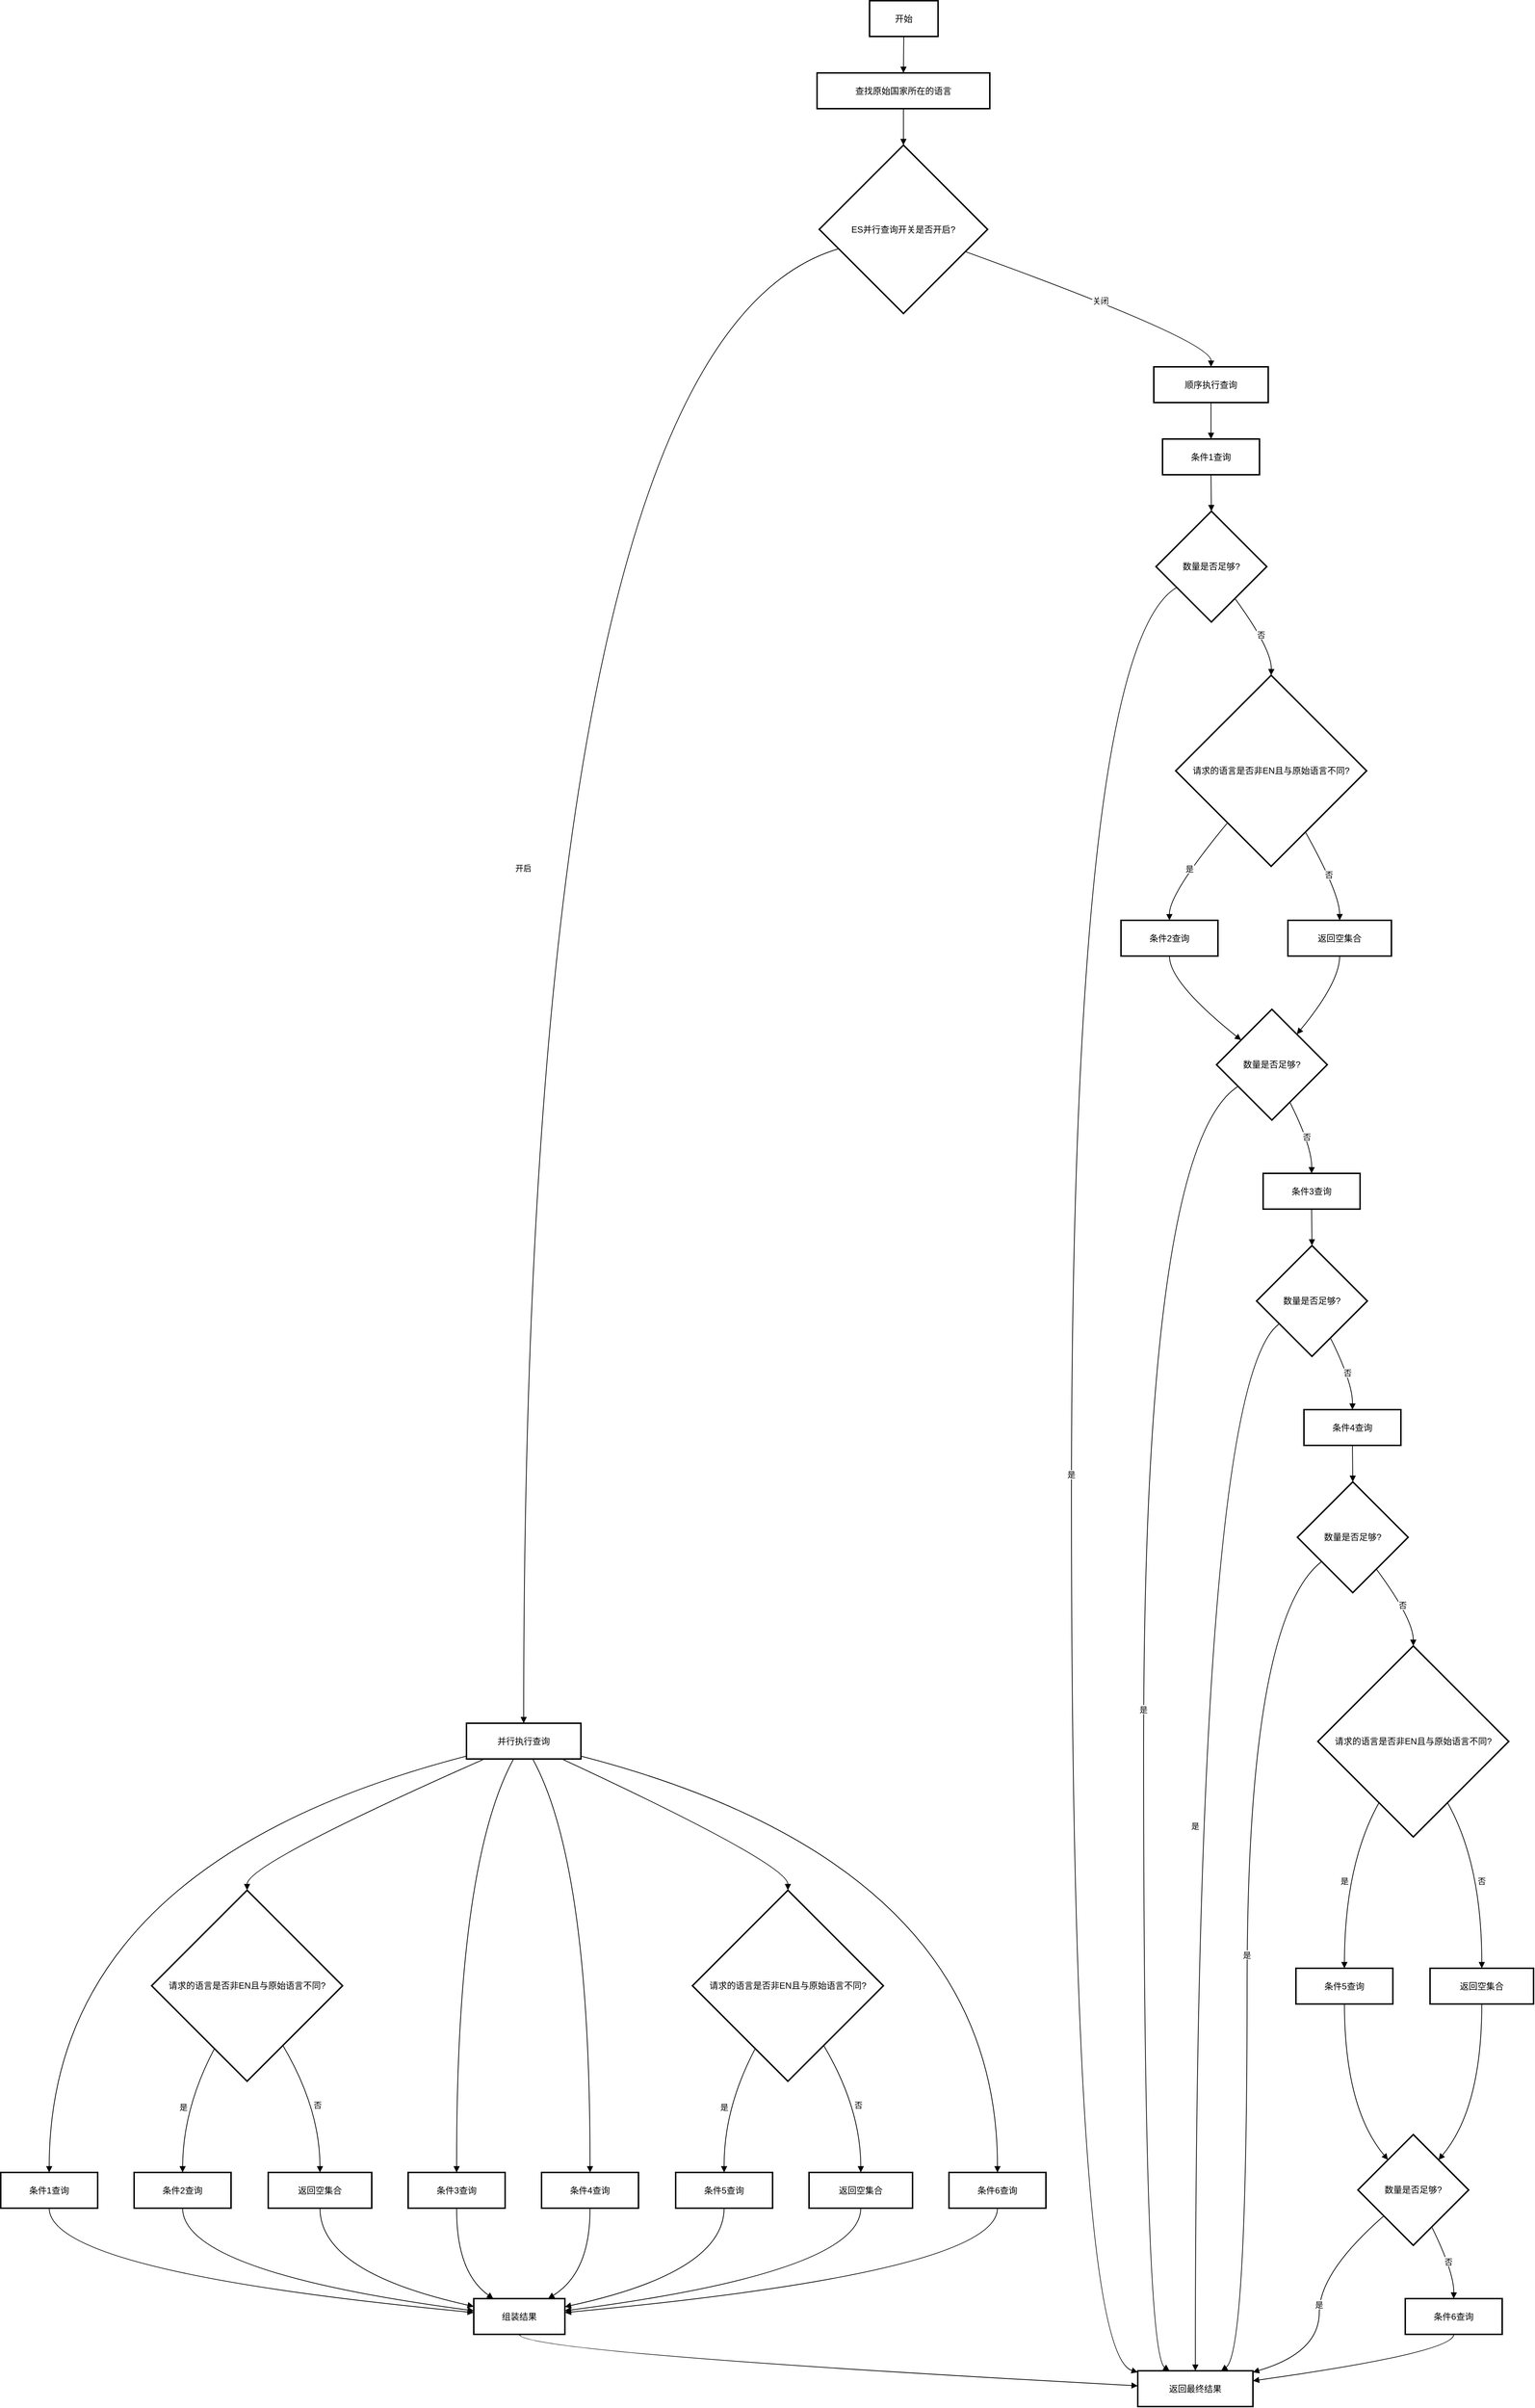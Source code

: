 <mxfile version="25.0.3">
  <diagram name="第 1 页" id="sFzaLu_hDA5px_JqVya4">
    <mxGraphModel dx="1626" dy="755" grid="1" gridSize="10" guides="1" tooltips="1" connect="1" arrows="1" fold="1" page="1" pageScale="1" pageWidth="827" pageHeight="1169" math="0" shadow="0">
      <root>
        <mxCell id="0" />
        <mxCell id="1" parent="0" />
        <mxCell id="AGUvj005nqoeKB6If34W-37" value="开始" style="whiteSpace=wrap;strokeWidth=2;" vertex="1" parent="1">
          <mxGeometry x="1212" y="710" width="94" height="49" as="geometry" />
        </mxCell>
        <mxCell id="AGUvj005nqoeKB6If34W-38" value="查找原始国家所在的语言" style="whiteSpace=wrap;strokeWidth=2;" vertex="1" parent="1">
          <mxGeometry x="1140" y="809" width="237" height="49" as="geometry" />
        </mxCell>
        <mxCell id="AGUvj005nqoeKB6If34W-39" value="ES并行查询开关是否开启?" style="rhombus;strokeWidth=2;whiteSpace=wrap;" vertex="1" parent="1">
          <mxGeometry x="1143" y="908" width="231" height="231" as="geometry" />
        </mxCell>
        <mxCell id="AGUvj005nqoeKB6If34W-40" value="并行执行查询" style="whiteSpace=wrap;strokeWidth=2;" vertex="1" parent="1">
          <mxGeometry x="659" y="3072" width="157" height="49" as="geometry" />
        </mxCell>
        <mxCell id="AGUvj005nqoeKB6If34W-41" value="条件1查询" style="whiteSpace=wrap;strokeWidth=2;" vertex="1" parent="1">
          <mxGeometry x="20" y="3688" width="133" height="49" as="geometry" />
        </mxCell>
        <mxCell id="AGUvj005nqoeKB6If34W-42" value="请求的语言是否非EN且与原始语言不同?" style="rhombus;strokeWidth=2;whiteSpace=wrap;" vertex="1" parent="1">
          <mxGeometry x="227" y="3301" width="262" height="262" as="geometry" />
        </mxCell>
        <mxCell id="AGUvj005nqoeKB6If34W-43" value="条件2查询" style="whiteSpace=wrap;strokeWidth=2;" vertex="1" parent="1">
          <mxGeometry x="203" y="3688" width="133" height="49" as="geometry" />
        </mxCell>
        <mxCell id="AGUvj005nqoeKB6If34W-44" value="返回空集合" style="whiteSpace=wrap;strokeWidth=2;" vertex="1" parent="1">
          <mxGeometry x="387" y="3688" width="142" height="49" as="geometry" />
        </mxCell>
        <mxCell id="AGUvj005nqoeKB6If34W-45" value="条件3查询" style="whiteSpace=wrap;strokeWidth=2;" vertex="1" parent="1">
          <mxGeometry x="579" y="3688" width="133" height="49" as="geometry" />
        </mxCell>
        <mxCell id="AGUvj005nqoeKB6If34W-46" value="条件4查询" style="whiteSpace=wrap;strokeWidth=2;" vertex="1" parent="1">
          <mxGeometry x="762" y="3688" width="133" height="49" as="geometry" />
        </mxCell>
        <mxCell id="AGUvj005nqoeKB6If34W-47" value="请求的语言是否非EN且与原始语言不同?" style="rhombus;strokeWidth=2;whiteSpace=wrap;" vertex="1" parent="1">
          <mxGeometry x="969" y="3301" width="262" height="262" as="geometry" />
        </mxCell>
        <mxCell id="AGUvj005nqoeKB6If34W-48" value="条件5查询" style="whiteSpace=wrap;strokeWidth=2;" vertex="1" parent="1">
          <mxGeometry x="946" y="3688" width="133" height="49" as="geometry" />
        </mxCell>
        <mxCell id="AGUvj005nqoeKB6If34W-49" value="返回空集合" style="whiteSpace=wrap;strokeWidth=2;" vertex="1" parent="1">
          <mxGeometry x="1129" y="3688" width="142" height="49" as="geometry" />
        </mxCell>
        <mxCell id="AGUvj005nqoeKB6If34W-50" value="条件6查询" style="whiteSpace=wrap;strokeWidth=2;" vertex="1" parent="1">
          <mxGeometry x="1321" y="3688" width="133" height="49" as="geometry" />
        </mxCell>
        <mxCell id="AGUvj005nqoeKB6If34W-51" value="组装结果" style="whiteSpace=wrap;strokeWidth=2;" vertex="1" parent="1">
          <mxGeometry x="669" y="3861" width="125" height="49" as="geometry" />
        </mxCell>
        <mxCell id="AGUvj005nqoeKB6If34W-52" value="返回最终结果" style="whiteSpace=wrap;strokeWidth=2;" vertex="1" parent="1">
          <mxGeometry x="1580" y="3960" width="158" height="49" as="geometry" />
        </mxCell>
        <mxCell id="AGUvj005nqoeKB6If34W-53" value="顺序执行查询" style="whiteSpace=wrap;strokeWidth=2;" vertex="1" parent="1">
          <mxGeometry x="1602" y="1212" width="157" height="49" as="geometry" />
        </mxCell>
        <mxCell id="AGUvj005nqoeKB6If34W-54" value="条件1查询" style="whiteSpace=wrap;strokeWidth=2;" vertex="1" parent="1">
          <mxGeometry x="1614" y="1311" width="133" height="49" as="geometry" />
        </mxCell>
        <mxCell id="AGUvj005nqoeKB6If34W-55" value="数量是否足够?" style="rhombus;strokeWidth=2;whiteSpace=wrap;" vertex="1" parent="1">
          <mxGeometry x="1605" y="1410" width="152" height="152" as="geometry" />
        </mxCell>
        <mxCell id="AGUvj005nqoeKB6If34W-56" value="请求的语言是否非EN且与原始语言不同?" style="rhombus;strokeWidth=2;whiteSpace=wrap;" vertex="1" parent="1">
          <mxGeometry x="1632" y="1635" width="262" height="262" as="geometry" />
        </mxCell>
        <mxCell id="AGUvj005nqoeKB6If34W-57" value="条件2查询" style="whiteSpace=wrap;strokeWidth=2;" vertex="1" parent="1">
          <mxGeometry x="1557" y="1971" width="133" height="49" as="geometry" />
        </mxCell>
        <mxCell id="AGUvj005nqoeKB6If34W-58" value="返回空集合" style="whiteSpace=wrap;strokeWidth=2;" vertex="1" parent="1">
          <mxGeometry x="1786" y="1971" width="142" height="49" as="geometry" />
        </mxCell>
        <mxCell id="AGUvj005nqoeKB6If34W-59" value="数量是否足够?" style="rhombus;strokeWidth=2;whiteSpace=wrap;" vertex="1" parent="1">
          <mxGeometry x="1688" y="2093" width="152" height="152" as="geometry" />
        </mxCell>
        <mxCell id="AGUvj005nqoeKB6If34W-60" value="条件3查询" style="whiteSpace=wrap;strokeWidth=2;" vertex="1" parent="1">
          <mxGeometry x="1752" y="2318" width="133" height="49" as="geometry" />
        </mxCell>
        <mxCell id="AGUvj005nqoeKB6If34W-61" value="数量是否足够?" style="rhombus;strokeWidth=2;whiteSpace=wrap;" vertex="1" parent="1">
          <mxGeometry x="1743" y="2417" width="152" height="152" as="geometry" />
        </mxCell>
        <mxCell id="AGUvj005nqoeKB6If34W-62" value="条件4查询" style="whiteSpace=wrap;strokeWidth=2;" vertex="1" parent="1">
          <mxGeometry x="1808" y="2642" width="133" height="49" as="geometry" />
        </mxCell>
        <mxCell id="AGUvj005nqoeKB6If34W-63" value="数量是否足够?" style="rhombus;strokeWidth=2;whiteSpace=wrap;" vertex="1" parent="1">
          <mxGeometry x="1799" y="2741" width="152" height="152" as="geometry" />
        </mxCell>
        <mxCell id="AGUvj005nqoeKB6If34W-64" value="请求的语言是否非EN且与原始语言不同?" style="rhombus;strokeWidth=2;whiteSpace=wrap;" vertex="1" parent="1">
          <mxGeometry x="1827" y="2966" width="262" height="262" as="geometry" />
        </mxCell>
        <mxCell id="AGUvj005nqoeKB6If34W-65" value="条件5查询" style="whiteSpace=wrap;strokeWidth=2;" vertex="1" parent="1">
          <mxGeometry x="1797" y="3408" width="133" height="49" as="geometry" />
        </mxCell>
        <mxCell id="AGUvj005nqoeKB6If34W-66" value="返回空集合" style="whiteSpace=wrap;strokeWidth=2;" vertex="1" parent="1">
          <mxGeometry x="1981" y="3408" width="142" height="49" as="geometry" />
        </mxCell>
        <mxCell id="AGUvj005nqoeKB6If34W-67" value="数量是否足够?" style="rhombus;strokeWidth=2;whiteSpace=wrap;" vertex="1" parent="1">
          <mxGeometry x="1882" y="3636" width="152" height="152" as="geometry" />
        </mxCell>
        <mxCell id="AGUvj005nqoeKB6If34W-68" value="条件6查询" style="whiteSpace=wrap;strokeWidth=2;" vertex="1" parent="1">
          <mxGeometry x="1947" y="3861" width="133" height="49" as="geometry" />
        </mxCell>
        <mxCell id="AGUvj005nqoeKB6If34W-69" value="" style="curved=1;startArrow=none;endArrow=block;exitX=0.5;exitY=1;entryX=0.5;entryY=0;rounded=0;" edge="1" parent="1" source="AGUvj005nqoeKB6If34W-37" target="AGUvj005nqoeKB6If34W-38">
          <mxGeometry relative="1" as="geometry">
            <Array as="points" />
          </mxGeometry>
        </mxCell>
        <mxCell id="AGUvj005nqoeKB6If34W-70" value="" style="curved=1;startArrow=none;endArrow=block;exitX=0.5;exitY=1;entryX=0.5;entryY=0;rounded=0;" edge="1" parent="1" source="AGUvj005nqoeKB6If34W-38" target="AGUvj005nqoeKB6If34W-39">
          <mxGeometry relative="1" as="geometry">
            <Array as="points" />
          </mxGeometry>
        </mxCell>
        <mxCell id="AGUvj005nqoeKB6If34W-71" value="开启" style="curved=1;startArrow=none;endArrow=block;exitX=0;exitY=0.65;entryX=0.5;entryY=0.01;rounded=0;" edge="1" parent="1" source="AGUvj005nqoeKB6If34W-39" target="AGUvj005nqoeKB6If34W-40">
          <mxGeometry relative="1" as="geometry">
            <Array as="points">
              <mxPoint x="737" y="1176" />
            </Array>
          </mxGeometry>
        </mxCell>
        <mxCell id="AGUvj005nqoeKB6If34W-72" value="" style="curved=1;startArrow=none;endArrow=block;exitX=0;exitY=0.92;entryX=0.5;entryY=0;rounded=0;" edge="1" parent="1" source="AGUvj005nqoeKB6If34W-40" target="AGUvj005nqoeKB6If34W-41">
          <mxGeometry relative="1" as="geometry">
            <Array as="points">
              <mxPoint x="87" y="3265" />
            </Array>
          </mxGeometry>
        </mxCell>
        <mxCell id="AGUvj005nqoeKB6If34W-73" value="" style="curved=1;startArrow=none;endArrow=block;exitX=0.15;exitY=1.01;entryX=0.5;entryY=0;rounded=0;" edge="1" parent="1" source="AGUvj005nqoeKB6If34W-40" target="AGUvj005nqoeKB6If34W-42">
          <mxGeometry relative="1" as="geometry">
            <Array as="points">
              <mxPoint x="358" y="3265" />
            </Array>
          </mxGeometry>
        </mxCell>
        <mxCell id="AGUvj005nqoeKB6If34W-74" value="是" style="curved=1;startArrow=none;endArrow=block;exitX=0.24;exitY=1;entryX=0.5;entryY=0;rounded=0;" edge="1" parent="1" source="AGUvj005nqoeKB6If34W-42" target="AGUvj005nqoeKB6If34W-43">
          <mxGeometry relative="1" as="geometry">
            <Array as="points">
              <mxPoint x="270" y="3600" />
            </Array>
          </mxGeometry>
        </mxCell>
        <mxCell id="AGUvj005nqoeKB6If34W-75" value="否" style="curved=1;startArrow=none;endArrow=block;exitX=0.8;exitY=1;entryX=0.5;entryY=0;rounded=0;" edge="1" parent="1" source="AGUvj005nqoeKB6If34W-42" target="AGUvj005nqoeKB6If34W-44">
          <mxGeometry relative="1" as="geometry">
            <Array as="points">
              <mxPoint x="458" y="3600" />
            </Array>
          </mxGeometry>
        </mxCell>
        <mxCell id="AGUvj005nqoeKB6If34W-76" value="" style="curved=1;startArrow=none;endArrow=block;exitX=0.41;exitY=1.01;entryX=0.5;entryY=0;rounded=0;" edge="1" parent="1" source="AGUvj005nqoeKB6If34W-40" target="AGUvj005nqoeKB6If34W-45">
          <mxGeometry relative="1" as="geometry">
            <Array as="points">
              <mxPoint x="645" y="3265" />
            </Array>
          </mxGeometry>
        </mxCell>
        <mxCell id="AGUvj005nqoeKB6If34W-77" value="" style="curved=1;startArrow=none;endArrow=block;exitX=0.58;exitY=1.01;entryX=0.5;entryY=0;rounded=0;" edge="1" parent="1" source="AGUvj005nqoeKB6If34W-40" target="AGUvj005nqoeKB6If34W-46">
          <mxGeometry relative="1" as="geometry">
            <Array as="points">
              <mxPoint x="829" y="3265" />
            </Array>
          </mxGeometry>
        </mxCell>
        <mxCell id="AGUvj005nqoeKB6If34W-78" value="" style="curved=1;startArrow=none;endArrow=block;exitX=0.84;exitY=1.01;entryX=0.5;entryY=0;rounded=0;" edge="1" parent="1" source="AGUvj005nqoeKB6If34W-40" target="AGUvj005nqoeKB6If34W-47">
          <mxGeometry relative="1" as="geometry">
            <Array as="points">
              <mxPoint x="1100" y="3265" />
            </Array>
          </mxGeometry>
        </mxCell>
        <mxCell id="AGUvj005nqoeKB6If34W-79" value="是" style="curved=1;startArrow=none;endArrow=block;exitX=0.24;exitY=1;entryX=0.5;entryY=0;rounded=0;" edge="1" parent="1" source="AGUvj005nqoeKB6If34W-47" target="AGUvj005nqoeKB6If34W-48">
          <mxGeometry relative="1" as="geometry">
            <Array as="points">
              <mxPoint x="1012" y="3600" />
            </Array>
          </mxGeometry>
        </mxCell>
        <mxCell id="AGUvj005nqoeKB6If34W-80" value="否" style="curved=1;startArrow=none;endArrow=block;exitX=0.8;exitY=1;entryX=0.5;entryY=0;rounded=0;" edge="1" parent="1" source="AGUvj005nqoeKB6If34W-47" target="AGUvj005nqoeKB6If34W-49">
          <mxGeometry relative="1" as="geometry">
            <Array as="points">
              <mxPoint x="1200" y="3600" />
            </Array>
          </mxGeometry>
        </mxCell>
        <mxCell id="AGUvj005nqoeKB6If34W-81" value="" style="curved=1;startArrow=none;endArrow=block;exitX=1;exitY=0.92;entryX=0.5;entryY=0;rounded=0;" edge="1" parent="1" source="AGUvj005nqoeKB6If34W-40" target="AGUvj005nqoeKB6If34W-50">
          <mxGeometry relative="1" as="geometry">
            <Array as="points">
              <mxPoint x="1388" y="3265" />
            </Array>
          </mxGeometry>
        </mxCell>
        <mxCell id="AGUvj005nqoeKB6If34W-82" value="" style="curved=1;startArrow=none;endArrow=block;exitX=0.5;exitY=1;entryX=0;entryY=0.39;rounded=0;" edge="1" parent="1" source="AGUvj005nqoeKB6If34W-41" target="AGUvj005nqoeKB6If34W-51">
          <mxGeometry relative="1" as="geometry">
            <Array as="points">
              <mxPoint x="87" y="3825" />
            </Array>
          </mxGeometry>
        </mxCell>
        <mxCell id="AGUvj005nqoeKB6If34W-83" value="" style="curved=1;startArrow=none;endArrow=block;exitX=0.5;exitY=1;entryX=0;entryY=0.34;rounded=0;" edge="1" parent="1" source="AGUvj005nqoeKB6If34W-43" target="AGUvj005nqoeKB6If34W-51">
          <mxGeometry relative="1" as="geometry">
            <Array as="points">
              <mxPoint x="270" y="3825" />
            </Array>
          </mxGeometry>
        </mxCell>
        <mxCell id="AGUvj005nqoeKB6If34W-84" value="" style="curved=1;startArrow=none;endArrow=block;exitX=0.5;exitY=1;entryX=0;entryY=0.22;rounded=0;" edge="1" parent="1" source="AGUvj005nqoeKB6If34W-44" target="AGUvj005nqoeKB6If34W-51">
          <mxGeometry relative="1" as="geometry">
            <Array as="points">
              <mxPoint x="458" y="3825" />
            </Array>
          </mxGeometry>
        </mxCell>
        <mxCell id="AGUvj005nqoeKB6If34W-85" value="" style="curved=1;startArrow=none;endArrow=block;exitX=0.5;exitY=1;entryX=0.22;entryY=0.01;rounded=0;" edge="1" parent="1" source="AGUvj005nqoeKB6If34W-45" target="AGUvj005nqoeKB6If34W-51">
          <mxGeometry relative="1" as="geometry">
            <Array as="points">
              <mxPoint x="645" y="3825" />
            </Array>
          </mxGeometry>
        </mxCell>
        <mxCell id="AGUvj005nqoeKB6If34W-86" value="" style="curved=1;startArrow=none;endArrow=block;exitX=0.5;exitY=1;entryX=0.81;entryY=0.01;rounded=0;" edge="1" parent="1" source="AGUvj005nqoeKB6If34W-46" target="AGUvj005nqoeKB6If34W-51">
          <mxGeometry relative="1" as="geometry">
            <Array as="points">
              <mxPoint x="829" y="3825" />
            </Array>
          </mxGeometry>
        </mxCell>
        <mxCell id="AGUvj005nqoeKB6If34W-87" value="" style="curved=1;startArrow=none;endArrow=block;exitX=0.5;exitY=1;entryX=1;entryY=0.23;rounded=0;" edge="1" parent="1" source="AGUvj005nqoeKB6If34W-48" target="AGUvj005nqoeKB6If34W-51">
          <mxGeometry relative="1" as="geometry">
            <Array as="points">
              <mxPoint x="1012" y="3825" />
            </Array>
          </mxGeometry>
        </mxCell>
        <mxCell id="AGUvj005nqoeKB6If34W-88" value="" style="curved=1;startArrow=none;endArrow=block;exitX=0.5;exitY=1;entryX=1;entryY=0.34;rounded=0;" edge="1" parent="1" source="AGUvj005nqoeKB6If34W-49" target="AGUvj005nqoeKB6If34W-51">
          <mxGeometry relative="1" as="geometry">
            <Array as="points">
              <mxPoint x="1200" y="3825" />
            </Array>
          </mxGeometry>
        </mxCell>
        <mxCell id="AGUvj005nqoeKB6If34W-89" value="" style="curved=1;startArrow=none;endArrow=block;exitX=0.5;exitY=1;entryX=1;entryY=0.39;rounded=0;" edge="1" parent="1" source="AGUvj005nqoeKB6If34W-50" target="AGUvj005nqoeKB6If34W-51">
          <mxGeometry relative="1" as="geometry">
            <Array as="points">
              <mxPoint x="1388" y="3825" />
            </Array>
          </mxGeometry>
        </mxCell>
        <mxCell id="AGUvj005nqoeKB6If34W-90" value="" style="curved=1;startArrow=none;endArrow=block;exitX=0.5;exitY=1.01;entryX=0;entryY=0.42;rounded=0;" edge="1" parent="1" source="AGUvj005nqoeKB6If34W-51" target="AGUvj005nqoeKB6If34W-52">
          <mxGeometry relative="1" as="geometry">
            <Array as="points">
              <mxPoint x="731" y="3935" />
            </Array>
          </mxGeometry>
        </mxCell>
        <mxCell id="AGUvj005nqoeKB6If34W-91" value="关闭" style="curved=1;startArrow=none;endArrow=block;exitX=1;exitY=0.68;entryX=0.5;entryY=0.01;rounded=0;" edge="1" parent="1" source="AGUvj005nqoeKB6If34W-39" target="AGUvj005nqoeKB6If34W-53">
          <mxGeometry relative="1" as="geometry">
            <Array as="points">
              <mxPoint x="1681" y="1176" />
            </Array>
          </mxGeometry>
        </mxCell>
        <mxCell id="AGUvj005nqoeKB6If34W-92" value="" style="curved=1;startArrow=none;endArrow=block;exitX=0.5;exitY=1.01;entryX=0.5;entryY=0.01;rounded=0;" edge="1" parent="1" source="AGUvj005nqoeKB6If34W-53" target="AGUvj005nqoeKB6If34W-54">
          <mxGeometry relative="1" as="geometry">
            <Array as="points" />
          </mxGeometry>
        </mxCell>
        <mxCell id="AGUvj005nqoeKB6If34W-93" value="" style="curved=1;startArrow=none;endArrow=block;exitX=0.5;exitY=1.01;entryX=0.5;entryY=0;rounded=0;" edge="1" parent="1" source="AGUvj005nqoeKB6If34W-54" target="AGUvj005nqoeKB6If34W-55">
          <mxGeometry relative="1" as="geometry">
            <Array as="points" />
          </mxGeometry>
        </mxCell>
        <mxCell id="AGUvj005nqoeKB6If34W-94" value="是" style="curved=1;startArrow=none;endArrow=block;exitX=0;exitY=0.8;entryX=0;entryY=0.04;rounded=0;" edge="1" parent="1" source="AGUvj005nqoeKB6If34W-55" target="AGUvj005nqoeKB6If34W-52">
          <mxGeometry relative="1" as="geometry">
            <Array as="points">
              <mxPoint x="1489" y="1599" />
              <mxPoint x="1489" y="3935" />
            </Array>
          </mxGeometry>
        </mxCell>
        <mxCell id="AGUvj005nqoeKB6If34W-95" value="否" style="curved=1;startArrow=none;endArrow=block;exitX=0.87;exitY=1;entryX=0.5;entryY=0;rounded=0;" edge="1" parent="1" source="AGUvj005nqoeKB6If34W-55" target="AGUvj005nqoeKB6If34W-56">
          <mxGeometry relative="1" as="geometry">
            <Array as="points">
              <mxPoint x="1764" y="1599" />
            </Array>
          </mxGeometry>
        </mxCell>
        <mxCell id="AGUvj005nqoeKB6If34W-96" value="是" style="curved=1;startArrow=none;endArrow=block;exitX=0.08;exitY=1;entryX=0.5;entryY=-0.01;rounded=0;" edge="1" parent="1" source="AGUvj005nqoeKB6If34W-56" target="AGUvj005nqoeKB6If34W-57">
          <mxGeometry relative="1" as="geometry">
            <Array as="points">
              <mxPoint x="1623" y="1934" />
            </Array>
          </mxGeometry>
        </mxCell>
        <mxCell id="AGUvj005nqoeKB6If34W-97" value="否" style="curved=1;startArrow=none;endArrow=block;exitX=0.78;exitY=1;entryX=0.5;entryY=-0.01;rounded=0;" edge="1" parent="1" source="AGUvj005nqoeKB6If34W-56" target="AGUvj005nqoeKB6If34W-58">
          <mxGeometry relative="1" as="geometry">
            <Array as="points">
              <mxPoint x="1857" y="1934" />
            </Array>
          </mxGeometry>
        </mxCell>
        <mxCell id="AGUvj005nqoeKB6If34W-98" value="" style="curved=1;startArrow=none;endArrow=block;exitX=0.5;exitY=0.99;entryX=0;entryY=0.1;rounded=0;" edge="1" parent="1" source="AGUvj005nqoeKB6If34W-57" target="AGUvj005nqoeKB6If34W-59">
          <mxGeometry relative="1" as="geometry">
            <Array as="points">
              <mxPoint x="1623" y="2056" />
            </Array>
          </mxGeometry>
        </mxCell>
        <mxCell id="AGUvj005nqoeKB6If34W-99" value="" style="curved=1;startArrow=none;endArrow=block;exitX=0.5;exitY=0.99;entryX=0.91;entryY=0;rounded=0;" edge="1" parent="1" source="AGUvj005nqoeKB6If34W-58" target="AGUvj005nqoeKB6If34W-59">
          <mxGeometry relative="1" as="geometry">
            <Array as="points">
              <mxPoint x="1857" y="2056" />
            </Array>
          </mxGeometry>
        </mxCell>
        <mxCell id="AGUvj005nqoeKB6If34W-100" value="是" style="curved=1;startArrow=none;endArrow=block;exitX=0;exitY=0.82;entryX=0.28;entryY=0.01;rounded=0;" edge="1" parent="1" source="AGUvj005nqoeKB6If34W-59" target="AGUvj005nqoeKB6If34W-52">
          <mxGeometry relative="1" as="geometry">
            <Array as="points">
              <mxPoint x="1588" y="2281" />
              <mxPoint x="1588" y="3935" />
            </Array>
          </mxGeometry>
        </mxCell>
        <mxCell id="AGUvj005nqoeKB6If34W-101" value="否" style="curved=1;startArrow=none;endArrow=block;exitX=0.74;exitY=1;entryX=0.5;entryY=-0.01;rounded=0;" edge="1" parent="1" source="AGUvj005nqoeKB6If34W-59" target="AGUvj005nqoeKB6If34W-60">
          <mxGeometry relative="1" as="geometry">
            <Array as="points">
              <mxPoint x="1819" y="2281" />
            </Array>
          </mxGeometry>
        </mxCell>
        <mxCell id="AGUvj005nqoeKB6If34W-102" value="" style="curved=1;startArrow=none;endArrow=block;exitX=0.5;exitY=0.99;entryX=0.5;entryY=0;rounded=0;" edge="1" parent="1" source="AGUvj005nqoeKB6If34W-60" target="AGUvj005nqoeKB6If34W-61">
          <mxGeometry relative="1" as="geometry">
            <Array as="points" />
          </mxGeometry>
        </mxCell>
        <mxCell id="AGUvj005nqoeKB6If34W-103" value="是" style="curved=1;startArrow=none;endArrow=block;exitX=0;exitY=0.85;entryX=0.5;entryY=0.01;rounded=0;" edge="1" parent="1" source="AGUvj005nqoeKB6If34W-61" target="AGUvj005nqoeKB6If34W-52">
          <mxGeometry relative="1" as="geometry">
            <Array as="points">
              <mxPoint x="1659" y="2605" />
            </Array>
          </mxGeometry>
        </mxCell>
        <mxCell id="AGUvj005nqoeKB6If34W-104" value="否" style="curved=1;startArrow=none;endArrow=block;exitX=0.75;exitY=1;entryX=0.5;entryY=-0.01;rounded=0;" edge="1" parent="1" source="AGUvj005nqoeKB6If34W-61" target="AGUvj005nqoeKB6If34W-62">
          <mxGeometry relative="1" as="geometry">
            <Array as="points">
              <mxPoint x="1875" y="2605" />
            </Array>
          </mxGeometry>
        </mxCell>
        <mxCell id="AGUvj005nqoeKB6If34W-105" value="" style="curved=1;startArrow=none;endArrow=block;exitX=0.5;exitY=0.99;entryX=0.5;entryY=0;rounded=0;" edge="1" parent="1" source="AGUvj005nqoeKB6If34W-62" target="AGUvj005nqoeKB6If34W-63">
          <mxGeometry relative="1" as="geometry">
            <Array as="points" />
          </mxGeometry>
        </mxCell>
        <mxCell id="AGUvj005nqoeKB6If34W-106" value="是" style="curved=1;startArrow=none;endArrow=block;exitX=0;exitY=0.89;entryX=0.72;entryY=0.01;rounded=0;" edge="1" parent="1" source="AGUvj005nqoeKB6If34W-63" target="AGUvj005nqoeKB6If34W-52">
          <mxGeometry relative="1" as="geometry">
            <Array as="points">
              <mxPoint x="1730" y="2929" />
              <mxPoint x="1730" y="3935" />
            </Array>
          </mxGeometry>
        </mxCell>
        <mxCell id="AGUvj005nqoeKB6If34W-107" value="否" style="curved=1;startArrow=none;endArrow=block;exitX=0.87;exitY=1;entryX=0.5;entryY=0;rounded=0;" edge="1" parent="1" source="AGUvj005nqoeKB6If34W-63" target="AGUvj005nqoeKB6If34W-64">
          <mxGeometry relative="1" as="geometry">
            <Array as="points">
              <mxPoint x="1958" y="2929" />
            </Array>
          </mxGeometry>
        </mxCell>
        <mxCell id="AGUvj005nqoeKB6If34W-108" value="是" style="curved=1;startArrow=none;endArrow=block;exitX=0.22;exitY=1;entryX=0.5;entryY=-0.01;rounded=0;" edge="1" parent="1" source="AGUvj005nqoeKB6If34W-64" target="AGUvj005nqoeKB6If34W-65">
          <mxGeometry relative="1" as="geometry">
            <Array as="points">
              <mxPoint x="1864" y="3265" />
            </Array>
          </mxGeometry>
        </mxCell>
        <mxCell id="AGUvj005nqoeKB6If34W-109" value="否" style="curved=1;startArrow=none;endArrow=block;exitX=0.78;exitY=1;entryX=0.5;entryY=-0.01;rounded=0;" edge="1" parent="1" source="AGUvj005nqoeKB6If34W-64" target="AGUvj005nqoeKB6If34W-66">
          <mxGeometry relative="1" as="geometry">
            <Array as="points">
              <mxPoint x="2052" y="3265" />
            </Array>
          </mxGeometry>
        </mxCell>
        <mxCell id="AGUvj005nqoeKB6If34W-110" value="" style="curved=1;startArrow=none;endArrow=block;exitX=0.5;exitY=0.99;entryX=0.08;entryY=0;rounded=0;" edge="1" parent="1" source="AGUvj005nqoeKB6If34W-65" target="AGUvj005nqoeKB6If34W-67">
          <mxGeometry relative="1" as="geometry">
            <Array as="points">
              <mxPoint x="1864" y="3600" />
            </Array>
          </mxGeometry>
        </mxCell>
        <mxCell id="AGUvj005nqoeKB6If34W-111" value="" style="curved=1;startArrow=none;endArrow=block;exitX=0.5;exitY=0.99;entryX=0.92;entryY=0;rounded=0;" edge="1" parent="1" source="AGUvj005nqoeKB6If34W-66" target="AGUvj005nqoeKB6If34W-67">
          <mxGeometry relative="1" as="geometry">
            <Array as="points">
              <mxPoint x="2052" y="3600" />
            </Array>
          </mxGeometry>
        </mxCell>
        <mxCell id="AGUvj005nqoeKB6If34W-112" value="是" style="curved=1;startArrow=none;endArrow=block;exitX=0;exitY=0.94;entryX=1;entryY=0.04;rounded=0;" edge="1" parent="1" source="AGUvj005nqoeKB6If34W-67" target="AGUvj005nqoeKB6If34W-52">
          <mxGeometry relative="1" as="geometry">
            <Array as="points">
              <mxPoint x="1829" y="3825" />
              <mxPoint x="1829" y="3935" />
            </Array>
          </mxGeometry>
        </mxCell>
        <mxCell id="AGUvj005nqoeKB6If34W-113" value="否" style="curved=1;startArrow=none;endArrow=block;exitX=0.75;exitY=1;entryX=0.5;entryY=0.01;rounded=0;" edge="1" parent="1" source="AGUvj005nqoeKB6If34W-67" target="AGUvj005nqoeKB6If34W-68">
          <mxGeometry relative="1" as="geometry">
            <Array as="points">
              <mxPoint x="2014" y="3825" />
            </Array>
          </mxGeometry>
        </mxCell>
        <mxCell id="AGUvj005nqoeKB6If34W-114" value="" style="curved=1;startArrow=none;endArrow=block;exitX=0.5;exitY=1.01;entryX=1;entryY=0.28;rounded=0;" edge="1" parent="1" source="AGUvj005nqoeKB6If34W-68" target="AGUvj005nqoeKB6If34W-52">
          <mxGeometry relative="1" as="geometry">
            <Array as="points">
              <mxPoint x="2014" y="3935" />
            </Array>
          </mxGeometry>
        </mxCell>
      </root>
    </mxGraphModel>
  </diagram>
</mxfile>
